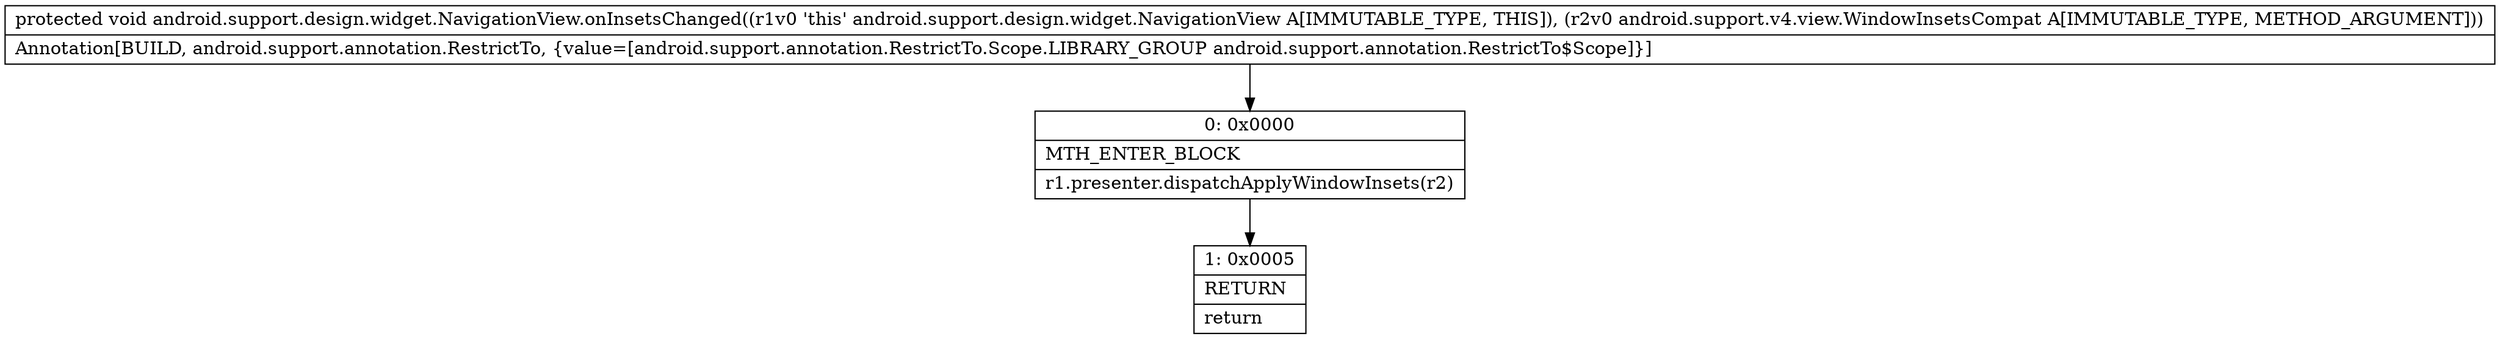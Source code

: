 digraph "CFG forandroid.support.design.widget.NavigationView.onInsetsChanged(Landroid\/support\/v4\/view\/WindowInsetsCompat;)V" {
Node_0 [shape=record,label="{0\:\ 0x0000|MTH_ENTER_BLOCK\l|r1.presenter.dispatchApplyWindowInsets(r2)\l}"];
Node_1 [shape=record,label="{1\:\ 0x0005|RETURN\l|return\l}"];
MethodNode[shape=record,label="{protected void android.support.design.widget.NavigationView.onInsetsChanged((r1v0 'this' android.support.design.widget.NavigationView A[IMMUTABLE_TYPE, THIS]), (r2v0 android.support.v4.view.WindowInsetsCompat A[IMMUTABLE_TYPE, METHOD_ARGUMENT]))  | Annotation[BUILD, android.support.annotation.RestrictTo, \{value=[android.support.annotation.RestrictTo.Scope.LIBRARY_GROUP android.support.annotation.RestrictTo$Scope]\}]\l}"];
MethodNode -> Node_0;
Node_0 -> Node_1;
}

